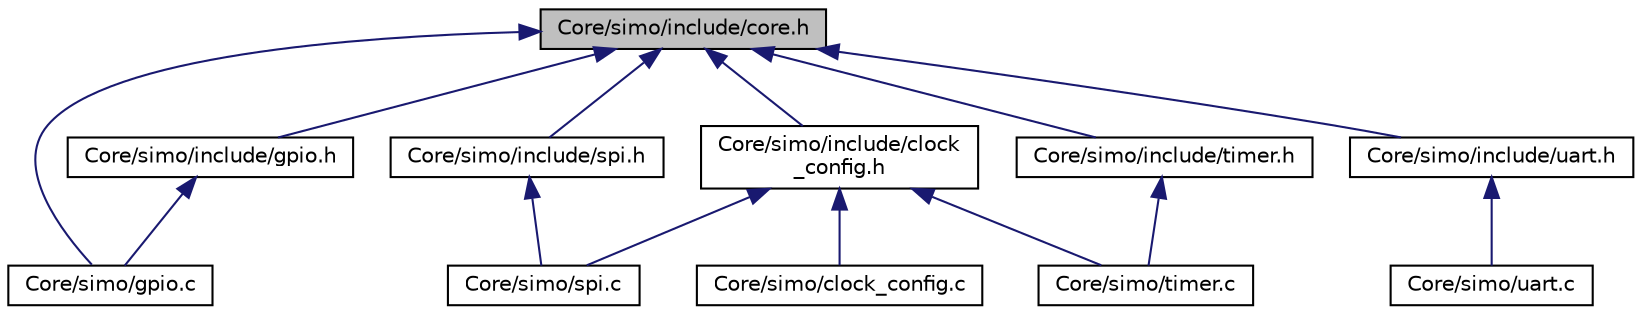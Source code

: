 digraph "Core/simo/include/core.h"
{
 // LATEX_PDF_SIZE
  edge [fontname="Helvetica",fontsize="10",labelfontname="Helvetica",labelfontsize="10"];
  node [fontname="Helvetica",fontsize="10",shape=record];
  Node1 [label="Core/simo/include/core.h",height=0.2,width=0.4,color="black", fillcolor="grey75", style="filled", fontcolor="black",tooltip=" "];
  Node1 -> Node2 [dir="back",color="midnightblue",fontsize="10",style="solid",fontname="Helvetica"];
  Node2 [label="Core/simo/gpio.c",height=0.2,width=0.4,color="black", fillcolor="white", style="filled",URL="$gpio_8c.html",tooltip=" "];
  Node1 -> Node3 [dir="back",color="midnightblue",fontsize="10",style="solid",fontname="Helvetica"];
  Node3 [label="Core/simo/include/clock\l_config.h",height=0.2,width=0.4,color="black", fillcolor="white", style="filled",URL="$clock__config_8h.html",tooltip=" "];
  Node3 -> Node4 [dir="back",color="midnightblue",fontsize="10",style="solid",fontname="Helvetica"];
  Node4 [label="Core/simo/clock_config.c",height=0.2,width=0.4,color="black", fillcolor="white", style="filled",URL="$clock__config_8c.html",tooltip=" "];
  Node3 -> Node5 [dir="back",color="midnightblue",fontsize="10",style="solid",fontname="Helvetica"];
  Node5 [label="Core/simo/spi.c",height=0.2,width=0.4,color="black", fillcolor="white", style="filled",URL="$spi_8c.html",tooltip="Driver para abstraer el hardware SPI."];
  Node3 -> Node6 [dir="back",color="midnightblue",fontsize="10",style="solid",fontname="Helvetica"];
  Node6 [label="Core/simo/timer.c",height=0.2,width=0.4,color="black", fillcolor="white", style="filled",URL="$timer_8c.html",tooltip=" "];
  Node1 -> Node7 [dir="back",color="midnightblue",fontsize="10",style="solid",fontname="Helvetica"];
  Node7 [label="Core/simo/include/gpio.h",height=0.2,width=0.4,color="black", fillcolor="white", style="filled",URL="$gpio_8h.html",tooltip="Driver para abstraer el hardware GPIO del microcontrolador."];
  Node7 -> Node2 [dir="back",color="midnightblue",fontsize="10",style="solid",fontname="Helvetica"];
  Node1 -> Node8 [dir="back",color="midnightblue",fontsize="10",style="solid",fontname="Helvetica"];
  Node8 [label="Core/simo/include/spi.h",height=0.2,width=0.4,color="black", fillcolor="white", style="filled",URL="$spi_8h.html",tooltip="Driver para abstraer hardware SPI."];
  Node8 -> Node5 [dir="back",color="midnightblue",fontsize="10",style="solid",fontname="Helvetica"];
  Node1 -> Node9 [dir="back",color="midnightblue",fontsize="10",style="solid",fontname="Helvetica"];
  Node9 [label="Core/simo/include/timer.h",height=0.2,width=0.4,color="black", fillcolor="white", style="filled",URL="$timer_8h.html",tooltip="Driver para abstraer el hardware timer."];
  Node9 -> Node6 [dir="back",color="midnightblue",fontsize="10",style="solid",fontname="Helvetica"];
  Node1 -> Node10 [dir="back",color="midnightblue",fontsize="10",style="solid",fontname="Helvetica"];
  Node10 [label="Core/simo/include/uart.h",height=0.2,width=0.4,color="black", fillcolor="white", style="filled",URL="$uart_8h.html",tooltip="Driver para abstraer el hardware UART."];
  Node10 -> Node11 [dir="back",color="midnightblue",fontsize="10",style="solid",fontname="Helvetica"];
  Node11 [label="Core/simo/uart.c",height=0.2,width=0.4,color="black", fillcolor="white", style="filled",URL="$uart_8c.html",tooltip=" "];
}
